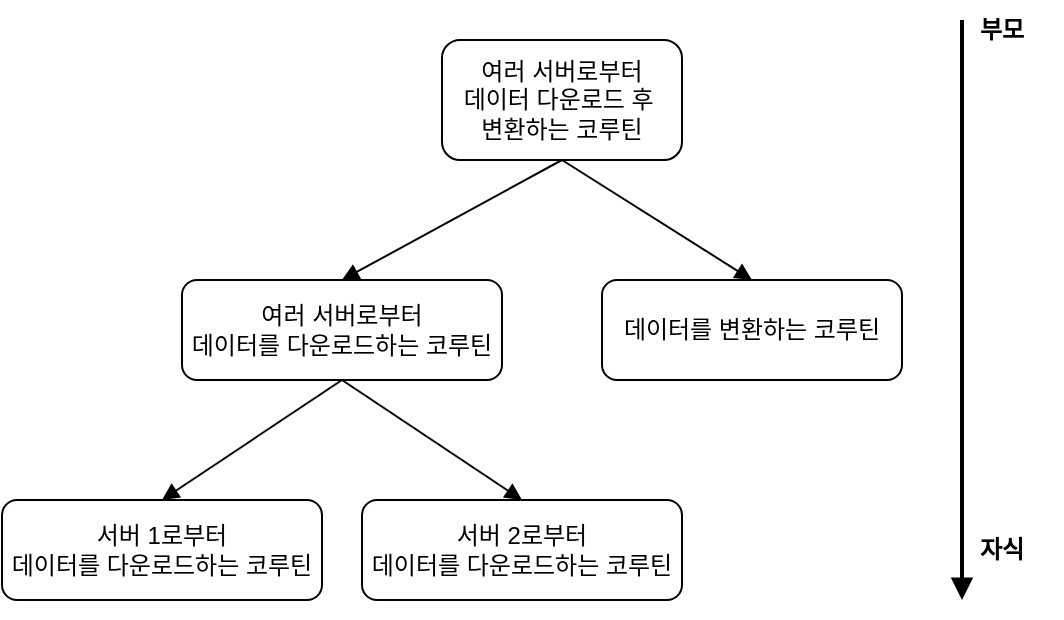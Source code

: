 <mxfile version="26.1.1">
  <diagram name="Page-1" id="DgA3ZtMDt0O42Msa5uSH">
    <mxGraphModel dx="1114" dy="878" grid="1" gridSize="10" guides="1" tooltips="1" connect="1" arrows="1" fold="1" page="1" pageScale="1" pageWidth="827" pageHeight="1169" math="0" shadow="0">
      <root>
        <mxCell id="0" />
        <mxCell id="1" parent="0" />
        <mxCell id="wpTgsdjQKy4fmFG88Dtj-6" style="rounded=0;orthogonalLoop=1;jettySize=auto;html=1;entryX=0.5;entryY=0;entryDx=0;entryDy=0;endArrow=block;endFill=1;exitX=0.5;exitY=1;exitDx=0;exitDy=0;" edge="1" parent="1" source="wpTgsdjQKy4fmFG88Dtj-1" target="wpTgsdjQKy4fmFG88Dtj-2">
          <mxGeometry relative="1" as="geometry" />
        </mxCell>
        <mxCell id="wpTgsdjQKy4fmFG88Dtj-7" style="rounded=0;orthogonalLoop=1;jettySize=auto;html=1;entryX=0.5;entryY=0;entryDx=0;entryDy=0;endArrow=block;endFill=1;exitX=0.5;exitY=1;exitDx=0;exitDy=0;" edge="1" parent="1" source="wpTgsdjQKy4fmFG88Dtj-1" target="wpTgsdjQKy4fmFG88Dtj-3">
          <mxGeometry relative="1" as="geometry" />
        </mxCell>
        <mxCell id="wpTgsdjQKy4fmFG88Dtj-1" value="여러 서버로부터&lt;div&gt;데이터 다운로드 후&amp;nbsp;&lt;/div&gt;&lt;div&gt;변환하는 코루틴&lt;/div&gt;" style="rounded=1;whiteSpace=wrap;html=1;" vertex="1" parent="1">
          <mxGeometry x="260" y="50" width="120" height="60" as="geometry" />
        </mxCell>
        <mxCell id="wpTgsdjQKy4fmFG88Dtj-8" style="rounded=0;orthogonalLoop=1;jettySize=auto;html=1;entryX=0.5;entryY=0;entryDx=0;entryDy=0;endArrow=block;endFill=1;exitX=0.5;exitY=1;exitDx=0;exitDy=0;" edge="1" parent="1" source="wpTgsdjQKy4fmFG88Dtj-2" target="wpTgsdjQKy4fmFG88Dtj-4">
          <mxGeometry relative="1" as="geometry" />
        </mxCell>
        <mxCell id="wpTgsdjQKy4fmFG88Dtj-9" style="rounded=0;orthogonalLoop=1;jettySize=auto;html=1;entryX=0.5;entryY=0;entryDx=0;entryDy=0;endArrow=block;endFill=1;exitX=0.5;exitY=1;exitDx=0;exitDy=0;" edge="1" parent="1" source="wpTgsdjQKy4fmFG88Dtj-2" target="wpTgsdjQKy4fmFG88Dtj-5">
          <mxGeometry relative="1" as="geometry" />
        </mxCell>
        <mxCell id="wpTgsdjQKy4fmFG88Dtj-2" value="여러 서버로부터&lt;div&gt;데이터를 다운로드하는 코루틴&lt;/div&gt;" style="rounded=1;whiteSpace=wrap;html=1;" vertex="1" parent="1">
          <mxGeometry x="130" y="170" width="160" height="50" as="geometry" />
        </mxCell>
        <mxCell id="wpTgsdjQKy4fmFG88Dtj-3" value="데이터를 변환하는 코루틴" style="rounded=1;whiteSpace=wrap;html=1;" vertex="1" parent="1">
          <mxGeometry x="340" y="170" width="150" height="50" as="geometry" />
        </mxCell>
        <mxCell id="wpTgsdjQKy4fmFG88Dtj-4" value="서버 1로부터&lt;div&gt;데이터를 다운로드하는 코루틴&lt;/div&gt;" style="rounded=1;whiteSpace=wrap;html=1;" vertex="1" parent="1">
          <mxGeometry x="40" y="280" width="160" height="50" as="geometry" />
        </mxCell>
        <mxCell id="wpTgsdjQKy4fmFG88Dtj-5" value="서버 2로부터&lt;div&gt;데이터를 다운로드하는 코루틴&lt;/div&gt;" style="rounded=1;whiteSpace=wrap;html=1;" vertex="1" parent="1">
          <mxGeometry x="220" y="280" width="160" height="50" as="geometry" />
        </mxCell>
        <mxCell id="wpTgsdjQKy4fmFG88Dtj-10" value="" style="endArrow=block;html=1;rounded=0;endFill=1;strokeWidth=2;" edge="1" parent="1">
          <mxGeometry width="50" height="50" relative="1" as="geometry">
            <mxPoint x="520" y="40" as="sourcePoint" />
            <mxPoint x="520" y="330" as="targetPoint" />
          </mxGeometry>
        </mxCell>
        <mxCell id="wpTgsdjQKy4fmFG88Dtj-11" value="부모" style="text;html=1;align=center;verticalAlign=middle;whiteSpace=wrap;rounded=0;fontStyle=1" vertex="1" parent="1">
          <mxGeometry x="510" y="30" width="60" height="30" as="geometry" />
        </mxCell>
        <mxCell id="wpTgsdjQKy4fmFG88Dtj-13" value="자식" style="text;html=1;align=center;verticalAlign=middle;whiteSpace=wrap;rounded=0;fontStyle=1" vertex="1" parent="1">
          <mxGeometry x="510" y="290" width="60" height="30" as="geometry" />
        </mxCell>
      </root>
    </mxGraphModel>
  </diagram>
</mxfile>
